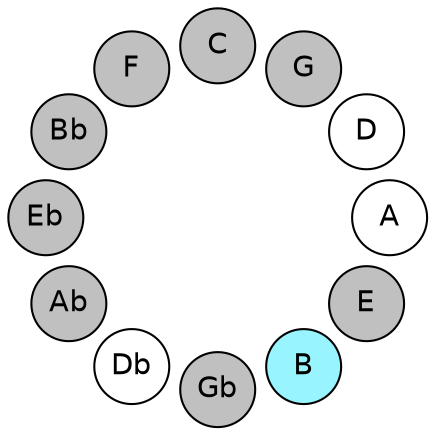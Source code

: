 
graph {

layout = circo;
mindist = .1

node [shape = circle, fontname = Helvetica, margin = 0, style = filled]
edge [style=invis]

subgraph 1 {
	E -- B -- Gb -- Db -- Ab -- Eb -- Bb -- F -- C -- G -- D -- A -- E
}

E [fillcolor = gray];
B [fillcolor = cadetblue1];
Gb [fillcolor = gray];
Db [fillcolor = white];
Ab [fillcolor = gray];
Eb [fillcolor = gray];
Bb [fillcolor = gray];
F [fillcolor = gray];
C [fillcolor = gray];
G [fillcolor = gray];
D [fillcolor = white];
A [fillcolor = white];
}
